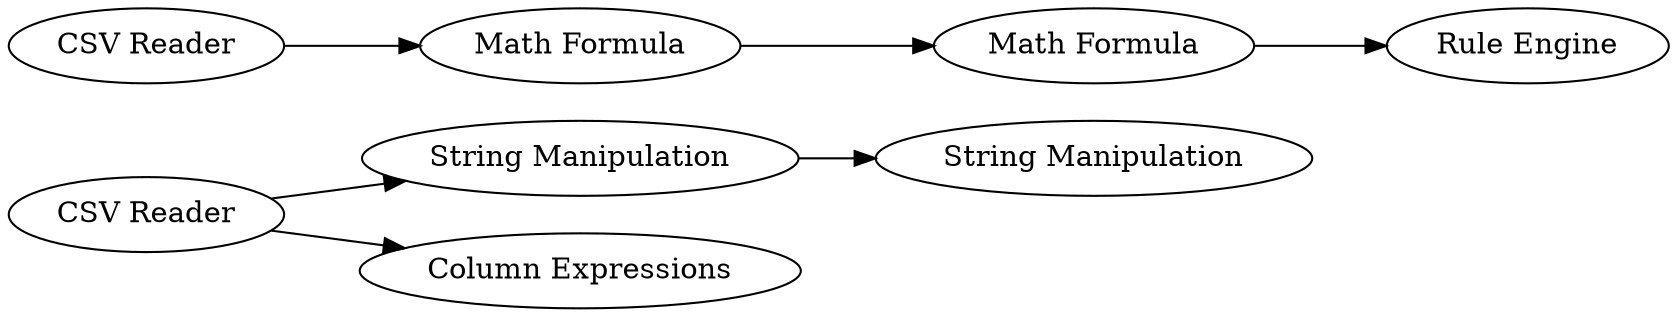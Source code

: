 digraph {
	18 [label="String Manipulation"]
	19 [label="String Manipulation"]
	20 [label="Math Formula"]
	21 [label="Math Formula"]
	22 [label="Rule Engine"]
	23 [label="Column Expressions"]
	25 [label="CSV Reader"]
	26 [label="CSV Reader"]
	19 -> 18
	20 -> 21
	21 -> 22
	25 -> 19
	25 -> 23
	26 -> 20
	rankdir=LR
}
